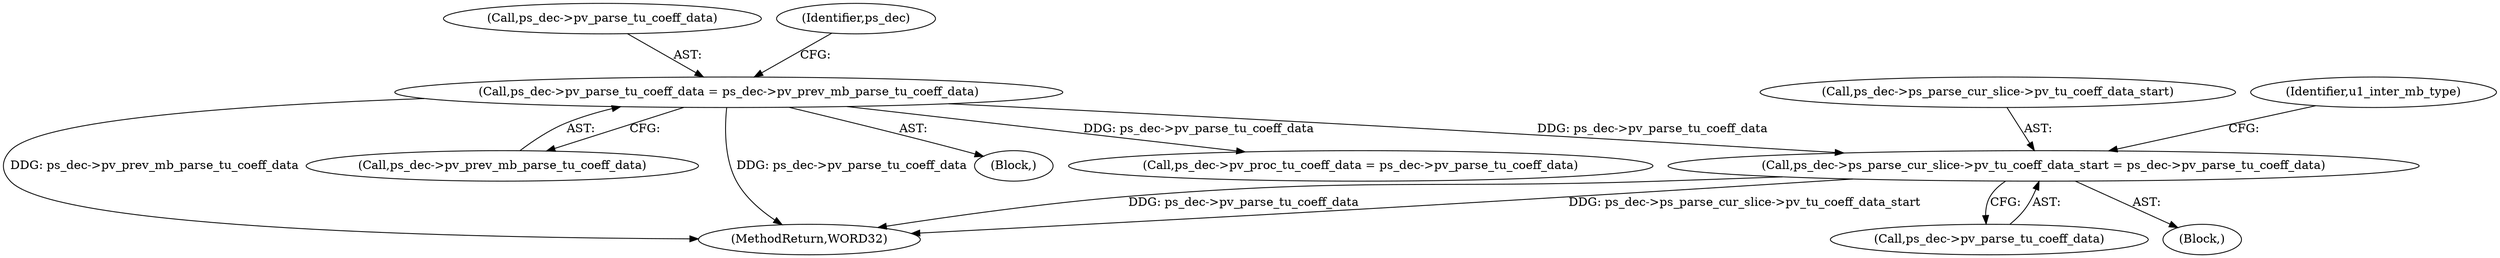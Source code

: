 digraph "0_Android_a78887bcffbc2995cf9ed72e0697acf560875e9e_1@pointer" {
"1000896" [label="(Call,ps_dec->ps_parse_cur_slice->pv_tu_coeff_data_start = ps_dec->pv_parse_tu_coeff_data)"];
"1000580" [label="(Call,ps_dec->pv_parse_tu_coeff_data = ps_dec->pv_prev_mb_parse_tu_coeff_data)"];
"1000907" [label="(Call,ps_dec->pv_proc_tu_coeff_data = ps_dec->pv_parse_tu_coeff_data)"];
"1000895" [label="(Block,)"];
"1000897" [label="(Call,ps_dec->ps_parse_cur_slice->pv_tu_coeff_data_start)"];
"1000584" [label="(Call,ps_dec->pv_prev_mb_parse_tu_coeff_data)"];
"1000915" [label="(Identifier,u1_inter_mb_type)"];
"1001350" [label="(MethodReturn,WORD32)"];
"1000580" [label="(Call,ps_dec->pv_parse_tu_coeff_data = ps_dec->pv_prev_mb_parse_tu_coeff_data)"];
"1000902" [label="(Call,ps_dec->pv_parse_tu_coeff_data)"];
"1000514" [label="(Block,)"];
"1000581" [label="(Call,ps_dec->pv_parse_tu_coeff_data)"];
"1000589" [label="(Identifier,ps_dec)"];
"1000896" [label="(Call,ps_dec->ps_parse_cur_slice->pv_tu_coeff_data_start = ps_dec->pv_parse_tu_coeff_data)"];
"1000896" -> "1000895"  [label="AST: "];
"1000896" -> "1000902"  [label="CFG: "];
"1000897" -> "1000896"  [label="AST: "];
"1000902" -> "1000896"  [label="AST: "];
"1000915" -> "1000896"  [label="CFG: "];
"1000896" -> "1001350"  [label="DDG: ps_dec->ps_parse_cur_slice->pv_tu_coeff_data_start"];
"1000896" -> "1001350"  [label="DDG: ps_dec->pv_parse_tu_coeff_data"];
"1000580" -> "1000896"  [label="DDG: ps_dec->pv_parse_tu_coeff_data"];
"1000580" -> "1000514"  [label="AST: "];
"1000580" -> "1000584"  [label="CFG: "];
"1000581" -> "1000580"  [label="AST: "];
"1000584" -> "1000580"  [label="AST: "];
"1000589" -> "1000580"  [label="CFG: "];
"1000580" -> "1001350"  [label="DDG: ps_dec->pv_prev_mb_parse_tu_coeff_data"];
"1000580" -> "1001350"  [label="DDG: ps_dec->pv_parse_tu_coeff_data"];
"1000580" -> "1000907"  [label="DDG: ps_dec->pv_parse_tu_coeff_data"];
}
